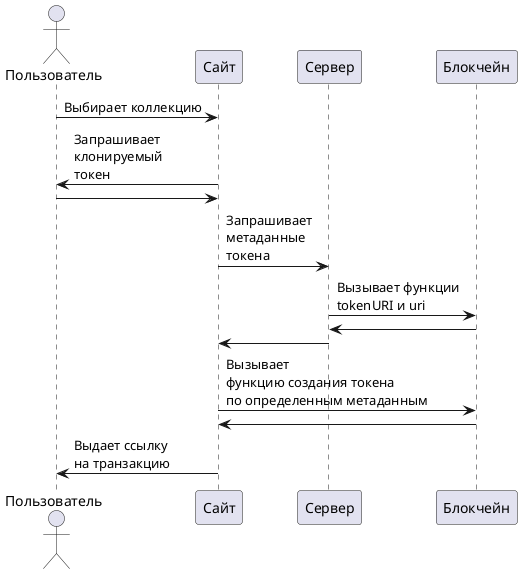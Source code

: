 @startuml
actor       Пользователь as user
participant "Сайт" as front
participant "Сервер" as back
participant "Блокчейн" as eth

user -> front: Выбирает коллекцию
front -> user: Запрашивает\nклонируемый\nтокен
user -> front
front -> back: Запрашивает\nметаданные\nтокена
back -> eth: Вызывает функции\ntokenURI и uri
eth -> back
back -> front
front -> eth: Вызывает\nфункцию создания токена\nпо определенным метаданным
eth -> front
front -> user: Выдает ссылку\nна транзакцию
@enduml
